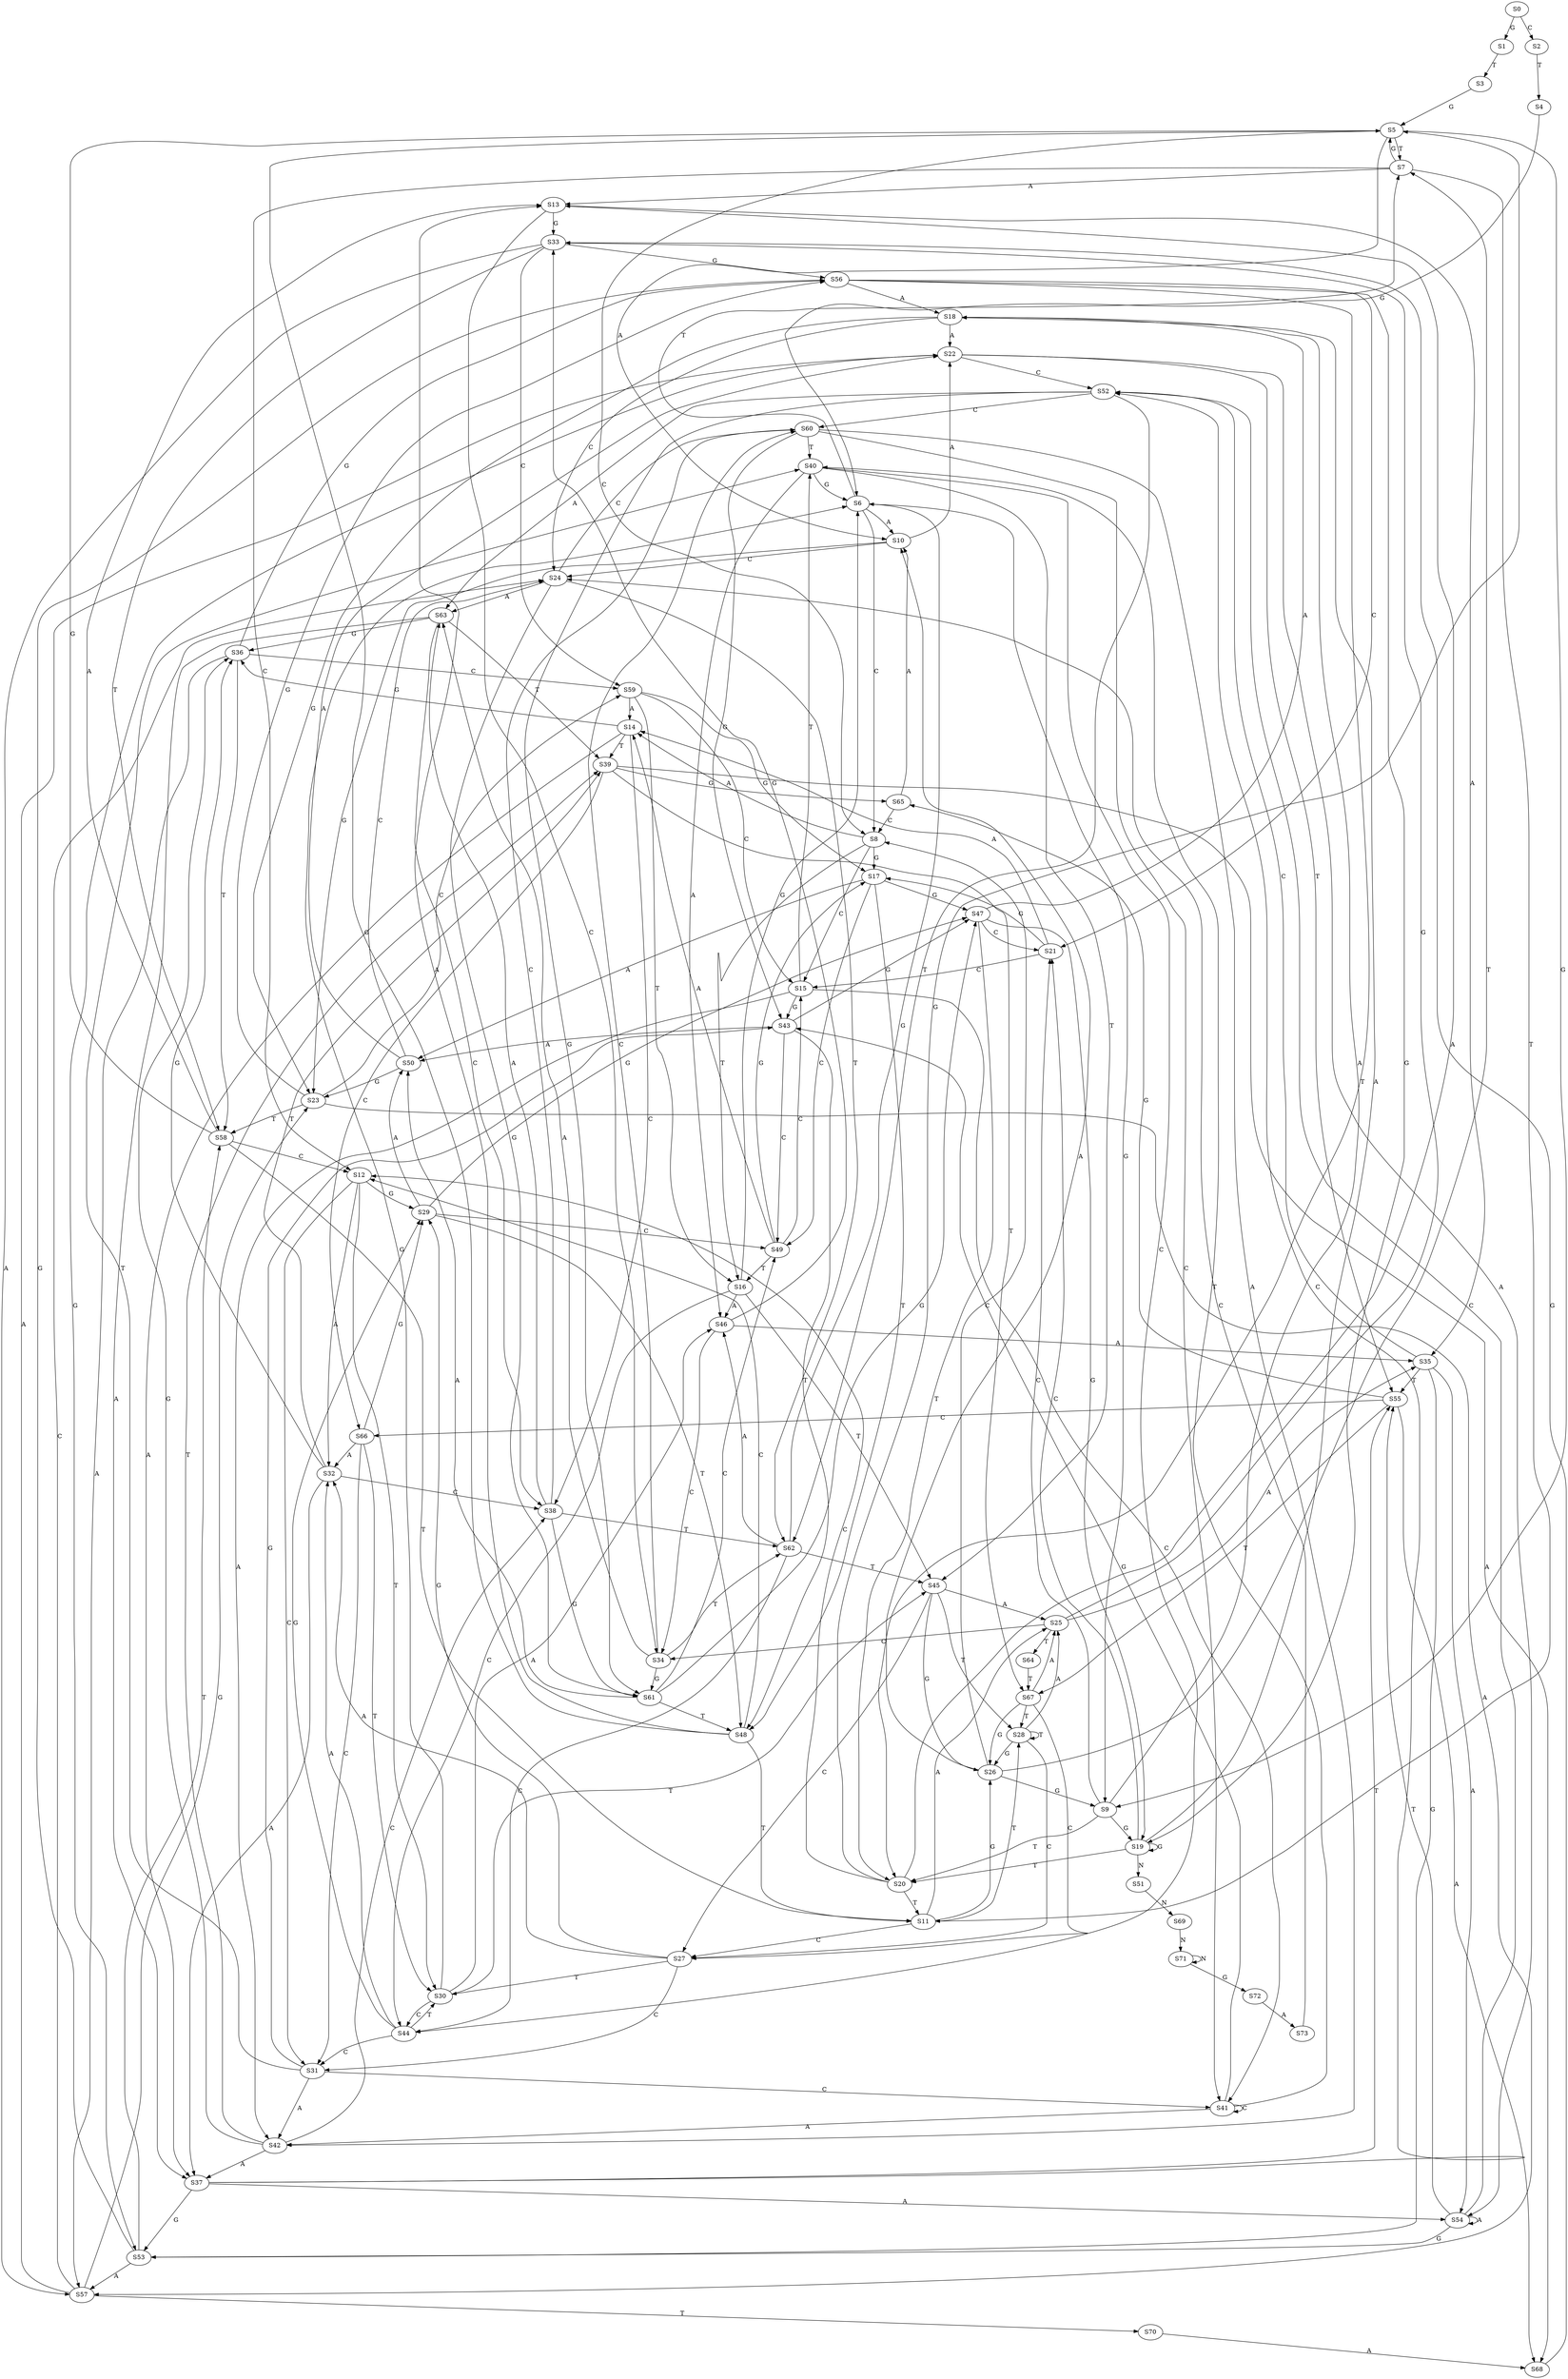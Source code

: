 strict digraph  {
	S0 -> S1 [ label = G ];
	S0 -> S2 [ label = C ];
	S1 -> S3 [ label = T ];
	S2 -> S4 [ label = T ];
	S3 -> S5 [ label = G ];
	S4 -> S6 [ label = G ];
	S5 -> S7 [ label = T ];
	S5 -> S8 [ label = C ];
	S5 -> S9 [ label = G ];
	S5 -> S10 [ label = A ];
	S6 -> S9 [ label = G ];
	S6 -> S10 [ label = A ];
	S6 -> S7 [ label = T ];
	S6 -> S8 [ label = C ];
	S7 -> S11 [ label = T ];
	S7 -> S12 [ label = C ];
	S7 -> S5 [ label = G ];
	S7 -> S13 [ label = A ];
	S8 -> S14 [ label = A ];
	S8 -> S15 [ label = C ];
	S8 -> S16 [ label = T ];
	S8 -> S17 [ label = G ];
	S9 -> S18 [ label = A ];
	S9 -> S19 [ label = G ];
	S9 -> S20 [ label = T ];
	S9 -> S21 [ label = C ];
	S10 -> S22 [ label = A ];
	S10 -> S23 [ label = G ];
	S10 -> S24 [ label = C ];
	S11 -> S25 [ label = A ];
	S11 -> S26 [ label = G ];
	S11 -> S27 [ label = C ];
	S11 -> S28 [ label = T ];
	S12 -> S29 [ label = G ];
	S12 -> S30 [ label = T ];
	S12 -> S31 [ label = C ];
	S12 -> S32 [ label = A ];
	S13 -> S33 [ label = G ];
	S13 -> S34 [ label = C ];
	S13 -> S35 [ label = A ];
	S14 -> S36 [ label = G ];
	S14 -> S37 [ label = A ];
	S14 -> S38 [ label = C ];
	S14 -> S39 [ label = T ];
	S15 -> S40 [ label = T ];
	S15 -> S41 [ label = C ];
	S15 -> S42 [ label = A ];
	S15 -> S43 [ label = G ];
	S16 -> S44 [ label = C ];
	S16 -> S45 [ label = T ];
	S16 -> S6 [ label = G ];
	S16 -> S46 [ label = A ];
	S17 -> S47 [ label = G ];
	S17 -> S48 [ label = T ];
	S17 -> S49 [ label = C ];
	S17 -> S50 [ label = A ];
	S18 -> S22 [ label = A ];
	S18 -> S23 [ label = G ];
	S18 -> S24 [ label = C ];
	S19 -> S20 [ label = T ];
	S19 -> S18 [ label = A ];
	S19 -> S19 [ label = G ];
	S19 -> S21 [ label = C ];
	S19 -> S51 [ label = N ];
	S20 -> S5 [ label = G ];
	S20 -> S12 [ label = C ];
	S20 -> S11 [ label = T ];
	S20 -> S13 [ label = A ];
	S21 -> S15 [ label = C ];
	S21 -> S17 [ label = G ];
	S21 -> S14 [ label = A ];
	S22 -> S52 [ label = C ];
	S22 -> S53 [ label = G ];
	S22 -> S54 [ label = A ];
	S22 -> S55 [ label = T ];
	S23 -> S56 [ label = G ];
	S23 -> S57 [ label = A ];
	S23 -> S58 [ label = T ];
	S23 -> S59 [ label = C ];
	S24 -> S60 [ label = C ];
	S24 -> S61 [ label = G ];
	S24 -> S62 [ label = T ];
	S24 -> S63 [ label = A ];
	S25 -> S34 [ label = C ];
	S25 -> S35 [ label = A ];
	S25 -> S33 [ label = G ];
	S25 -> S64 [ label = T ];
	S26 -> S10 [ label = A ];
	S26 -> S9 [ label = G ];
	S26 -> S7 [ label = T ];
	S26 -> S8 [ label = C ];
	S27 -> S29 [ label = G ];
	S27 -> S31 [ label = C ];
	S27 -> S32 [ label = A ];
	S27 -> S30 [ label = T ];
	S28 -> S26 [ label = G ];
	S28 -> S27 [ label = C ];
	S28 -> S28 [ label = T ];
	S28 -> S25 [ label = A ];
	S29 -> S47 [ label = G ];
	S29 -> S48 [ label = T ];
	S29 -> S49 [ label = C ];
	S29 -> S50 [ label = A ];
	S30 -> S45 [ label = T ];
	S30 -> S44 [ label = C ];
	S30 -> S6 [ label = G ];
	S30 -> S46 [ label = A ];
	S31 -> S40 [ label = T ];
	S31 -> S42 [ label = A ];
	S31 -> S43 [ label = G ];
	S31 -> S41 [ label = C ];
	S32 -> S37 [ label = A ];
	S32 -> S38 [ label = C ];
	S32 -> S36 [ label = G ];
	S32 -> S39 [ label = T ];
	S33 -> S56 [ label = G ];
	S33 -> S59 [ label = C ];
	S33 -> S58 [ label = T ];
	S33 -> S57 [ label = A ];
	S34 -> S62 [ label = T ];
	S34 -> S60 [ label = C ];
	S34 -> S63 [ label = A ];
	S34 -> S61 [ label = G ];
	S35 -> S54 [ label = A ];
	S35 -> S55 [ label = T ];
	S35 -> S52 [ label = C ];
	S35 -> S53 [ label = G ];
	S36 -> S58 [ label = T ];
	S36 -> S56 [ label = G ];
	S36 -> S59 [ label = C ];
	S36 -> S57 [ label = A ];
	S37 -> S53 [ label = G ];
	S37 -> S54 [ label = A ];
	S37 -> S52 [ label = C ];
	S37 -> S55 [ label = T ];
	S38 -> S61 [ label = G ];
	S38 -> S60 [ label = C ];
	S38 -> S62 [ label = T ];
	S38 -> S63 [ label = A ];
	S39 -> S65 [ label = G ];
	S39 -> S66 [ label = C ];
	S39 -> S67 [ label = T ];
	S39 -> S68 [ label = A ];
	S40 -> S45 [ label = T ];
	S40 -> S44 [ label = C ];
	S40 -> S6 [ label = G ];
	S40 -> S46 [ label = A ];
	S41 -> S40 [ label = T ];
	S41 -> S42 [ label = A ];
	S41 -> S43 [ label = G ];
	S41 -> S41 [ label = C ];
	S42 -> S38 [ label = C ];
	S42 -> S37 [ label = A ];
	S42 -> S36 [ label = G ];
	S42 -> S39 [ label = T ];
	S43 -> S47 [ label = G ];
	S43 -> S49 [ label = C ];
	S43 -> S50 [ label = A ];
	S43 -> S48 [ label = T ];
	S44 -> S29 [ label = G ];
	S44 -> S30 [ label = T ];
	S44 -> S31 [ label = C ];
	S44 -> S32 [ label = A ];
	S45 -> S27 [ label = C ];
	S45 -> S25 [ label = A ];
	S45 -> S26 [ label = G ];
	S45 -> S28 [ label = T ];
	S46 -> S34 [ label = C ];
	S46 -> S33 [ label = G ];
	S46 -> S35 [ label = A ];
	S47 -> S20 [ label = T ];
	S47 -> S18 [ label = A ];
	S47 -> S19 [ label = G ];
	S47 -> S21 [ label = C ];
	S48 -> S12 [ label = C ];
	S48 -> S11 [ label = T ];
	S48 -> S5 [ label = G ];
	S48 -> S13 [ label = A ];
	S49 -> S16 [ label = T ];
	S49 -> S17 [ label = G ];
	S49 -> S15 [ label = C ];
	S49 -> S14 [ label = A ];
	S50 -> S24 [ label = C ];
	S50 -> S22 [ label = A ];
	S50 -> S23 [ label = G ];
	S51 -> S69 [ label = N ];
	S52 -> S62 [ label = T ];
	S52 -> S60 [ label = C ];
	S52 -> S63 [ label = A ];
	S52 -> S61 [ label = G ];
	S53 -> S56 [ label = G ];
	S53 -> S58 [ label = T ];
	S53 -> S57 [ label = A ];
	S54 -> S53 [ label = G ];
	S54 -> S54 [ label = A ];
	S54 -> S52 [ label = C ];
	S54 -> S55 [ label = T ];
	S55 -> S66 [ label = C ];
	S55 -> S68 [ label = A ];
	S55 -> S67 [ label = T ];
	S55 -> S65 [ label = G ];
	S56 -> S19 [ label = G ];
	S56 -> S18 [ label = A ];
	S56 -> S20 [ label = T ];
	S56 -> S21 [ label = C ];
	S57 -> S24 [ label = C ];
	S57 -> S22 [ label = A ];
	S57 -> S23 [ label = G ];
	S57 -> S70 [ label = T ];
	S58 -> S13 [ label = A ];
	S58 -> S12 [ label = C ];
	S58 -> S5 [ label = G ];
	S58 -> S11 [ label = T ];
	S59 -> S15 [ label = C ];
	S59 -> S14 [ label = A ];
	S59 -> S16 [ label = T ];
	S59 -> S17 [ label = G ];
	S60 -> S42 [ label = A ];
	S60 -> S43 [ label = G ];
	S60 -> S41 [ label = C ];
	S60 -> S40 [ label = T ];
	S61 -> S48 [ label = T ];
	S61 -> S47 [ label = G ];
	S61 -> S50 [ label = A ];
	S61 -> S49 [ label = C ];
	S62 -> S45 [ label = T ];
	S62 -> S44 [ label = C ];
	S62 -> S46 [ label = A ];
	S62 -> S6 [ label = G ];
	S63 -> S37 [ label = A ];
	S63 -> S36 [ label = G ];
	S63 -> S39 [ label = T ];
	S63 -> S38 [ label = C ];
	S64 -> S67 [ label = T ];
	S65 -> S10 [ label = A ];
	S65 -> S8 [ label = C ];
	S66 -> S29 [ label = G ];
	S66 -> S32 [ label = A ];
	S66 -> S30 [ label = T ];
	S66 -> S31 [ label = C ];
	S67 -> S26 [ label = G ];
	S67 -> S28 [ label = T ];
	S67 -> S25 [ label = A ];
	S67 -> S27 [ label = C ];
	S68 -> S33 [ label = G ];
	S69 -> S71 [ label = N ];
	S70 -> S68 [ label = A ];
	S71 -> S72 [ label = G ];
	S71 -> S71 [ label = N ];
	S72 -> S73 [ label = A ];
	S73 -> S24 [ label = C ];
}
